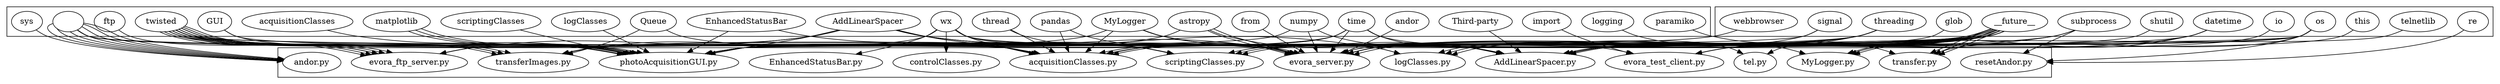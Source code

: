 digraph {
	subgraph cluster_0 {
		"resetAndor.py"
		"transferImages.py"
		"MyLogger.py"
		"AddLinearSpacer.py"
		"transfer.py"
		"scriptingClasses.py"
		"logClasses.py"
		"evora_server.py"
		"acquisitionClasses.py"
		"EnhancedStatusBar.py"
		"tel.py"
		"controlClasses.py"
		"photoAcquisitionGUI.py"
		"andor.py"
		"evora_test_client.py"
		"evora_ftp_server.py"
	}
	subgraph cluster_2 {
		twisted
		Queue
		time
		GUI
		AddLinearSpacer
		logging
		"Third-party"
		wx
		astropy
		numpy
		MyLogger
		paramiko
		thread
		pandas
		andor
		from
		""
		EnhancedStatusBar
		matplotlib
		acquisitionClasses
		logClasses
		scriptingClasses
		sys
		import
		ftp
	}
	subgraph cluster_1 {
		os
		re
		subprocess
		__future__
		threading
		datetime
		shutil
		io
		glob
		signal
		telnetlib
		webbrowser
		this
	}
	os -> "resetAndor.py"
	re -> "resetAndor.py"
	subprocess -> "resetAndor.py"
	__future__ -> "transferImages.py"
	twisted -> "transferImages.py"
	twisted -> "transferImages.py"
	twisted -> "transferImages.py"
	Queue -> "transferImages.py"
	threading -> "transferImages.py"
	time -> "transferImages.py"
	GUI -> "transferImages.py"
	AddLinearSpacer -> "transferImages.py"
	__future__ -> "MyLogger.py"
	__future__ -> "MyLogger.py"
	logging -> "MyLogger.py"
	datetime -> "MyLogger.py"
	__future__ -> "AddLinearSpacer.py"
	__future__ -> "AddLinearSpacer.py"
	threading -> "AddLinearSpacer.py"
	time -> "AddLinearSpacer.py"
	os -> "AddLinearSpacer.py"
	datetime -> "AddLinearSpacer.py"
	shutil -> "AddLinearSpacer.py"
	io -> "AddLinearSpacer.py"
	"Third-party" -> "AddLinearSpacer.py"
	wx -> "AddLinearSpacer.py"
	astropy -> "AddLinearSpacer.py"
	numpy -> "AddLinearSpacer.py"
	twisted -> "AddLinearSpacer.py"
	MyLogger -> "AddLinearSpacer.py"
	__future__ -> "transfer.py"
	__future__ -> "transfer.py"
	__future__ -> "transfer.py"
	paramiko -> "transfer.py"
	os -> "transfer.py"
	__future__ -> "scriptingClasses.py"
	__future__ -> "scriptingClasses.py"
	__future__ -> "scriptingClasses.py"
	wx -> "scriptingClasses.py"
	AddLinearSpacer -> "scriptingClasses.py"
	thread -> "scriptingClasses.py"
	__future__ -> "logClasses.py"
	__future__ -> "logClasses.py"
	__future__ -> "logClasses.py"
	wx -> "logClasses.py"
	AddLinearSpacer -> "logClasses.py"
	__future__ -> "evora_server.py"
	__future__ -> "evora_server.py"
	__future__ -> "evora_server.py"
	glob -> "evora_server.py"
	os -> "evora_server.py"
	signal -> "evora_server.py"
	subprocess -> "evora_server.py"
	time -> "evora_server.py"
	pandas -> "evora_server.py"
	threading -> "evora_server.py"
	datetime -> "evora_server.py"
	andor -> "evora_server.py"
	numpy -> "evora_server.py"
	astropy -> "evora_server.py"
	astropy -> "evora_server.py"
	AddLinearSpacer -> "evora_server.py"
	MyLogger -> "evora_server.py"
	twisted -> "evora_server.py"
	twisted -> "evora_server.py"
	from -> "evora_server.py"
	"" -> "evora_server.py"
	__future__ -> "acquisitionClasses.py"
	__future__ -> "acquisitionClasses.py"
	__future__ -> "acquisitionClasses.py"
	time -> "acquisitionClasses.py"
	thread -> "acquisitionClasses.py"
	threading -> "acquisitionClasses.py"
	wx -> "acquisitionClasses.py"
	pandas -> "acquisitionClasses.py"
	EnhancedStatusBar -> "acquisitionClasses.py"
	AddLinearSpacer -> "acquisitionClasses.py"
	MyLogger -> "acquisitionClasses.py"
	Queue -> "acquisitionClasses.py"
	"" -> "acquisitionClasses.py"
	wx -> "EnhancedStatusBar.py"
	telnetlib -> "tel.py"
	time -> "tel.py"
	wx -> "controlClasses.py"
	__future__ -> "photoAcquisitionGUI.py"
	os -> "photoAcquisitionGUI.py"
	signal -> "photoAcquisitionGUI.py"
	subprocess -> "photoAcquisitionGUI.py"
	threading -> "photoAcquisitionGUI.py"
	webbrowser -> "photoAcquisitionGUI.py"
	wx -> "photoAcquisitionGUI.py"
	matplotlib -> "photoAcquisitionGUI.py"
	matplotlib -> "photoAcquisitionGUI.py"
	numpy -> "photoAcquisitionGUI.py"
	astropy -> "photoAcquisitionGUI.py"
	matplotlib -> "photoAcquisitionGUI.py"
	twisted -> "photoAcquisitionGUI.py"
	twisted -> "photoAcquisitionGUI.py"
	twisted -> "photoAcquisitionGUI.py"
	twisted -> "photoAcquisitionGUI.py"
	GUI -> "photoAcquisitionGUI.py"
	acquisitionClasses -> "photoAcquisitionGUI.py"
	AddLinearSpacer -> "photoAcquisitionGUI.py"
	EnhancedStatusBar -> "photoAcquisitionGUI.py"
	logClasses -> "photoAcquisitionGUI.py"
	MyLogger -> "photoAcquisitionGUI.py"
	scriptingClasses -> "photoAcquisitionGUI.py"
	sys -> "andor.py"
	"" -> "andor.py"
	"" -> "andor.py"
	"" -> "andor.py"
	"" -> "andor.py"
	"" -> "andor.py"
	"" -> "andor.py"
	"" -> "andor.py"
	__future__ -> "evora_test_client.py"
	twisted -> "evora_test_client.py"
	import -> "evora_test_client.py"
	this -> "evora_test_client.py"
	__future__ -> "evora_ftp_server.py"
	twisted -> "evora_ftp_server.py"
	ftp -> "evora_ftp_server.py"
	twisted -> "evora_ftp_server.py"
	twisted -> "evora_ftp_server.py"
	twisted -> "evora_ftp_server.py"
	twisted -> "evora_ftp_server.py"
	AddLinearSpacer -> "evora_ftp_server.py"
}
